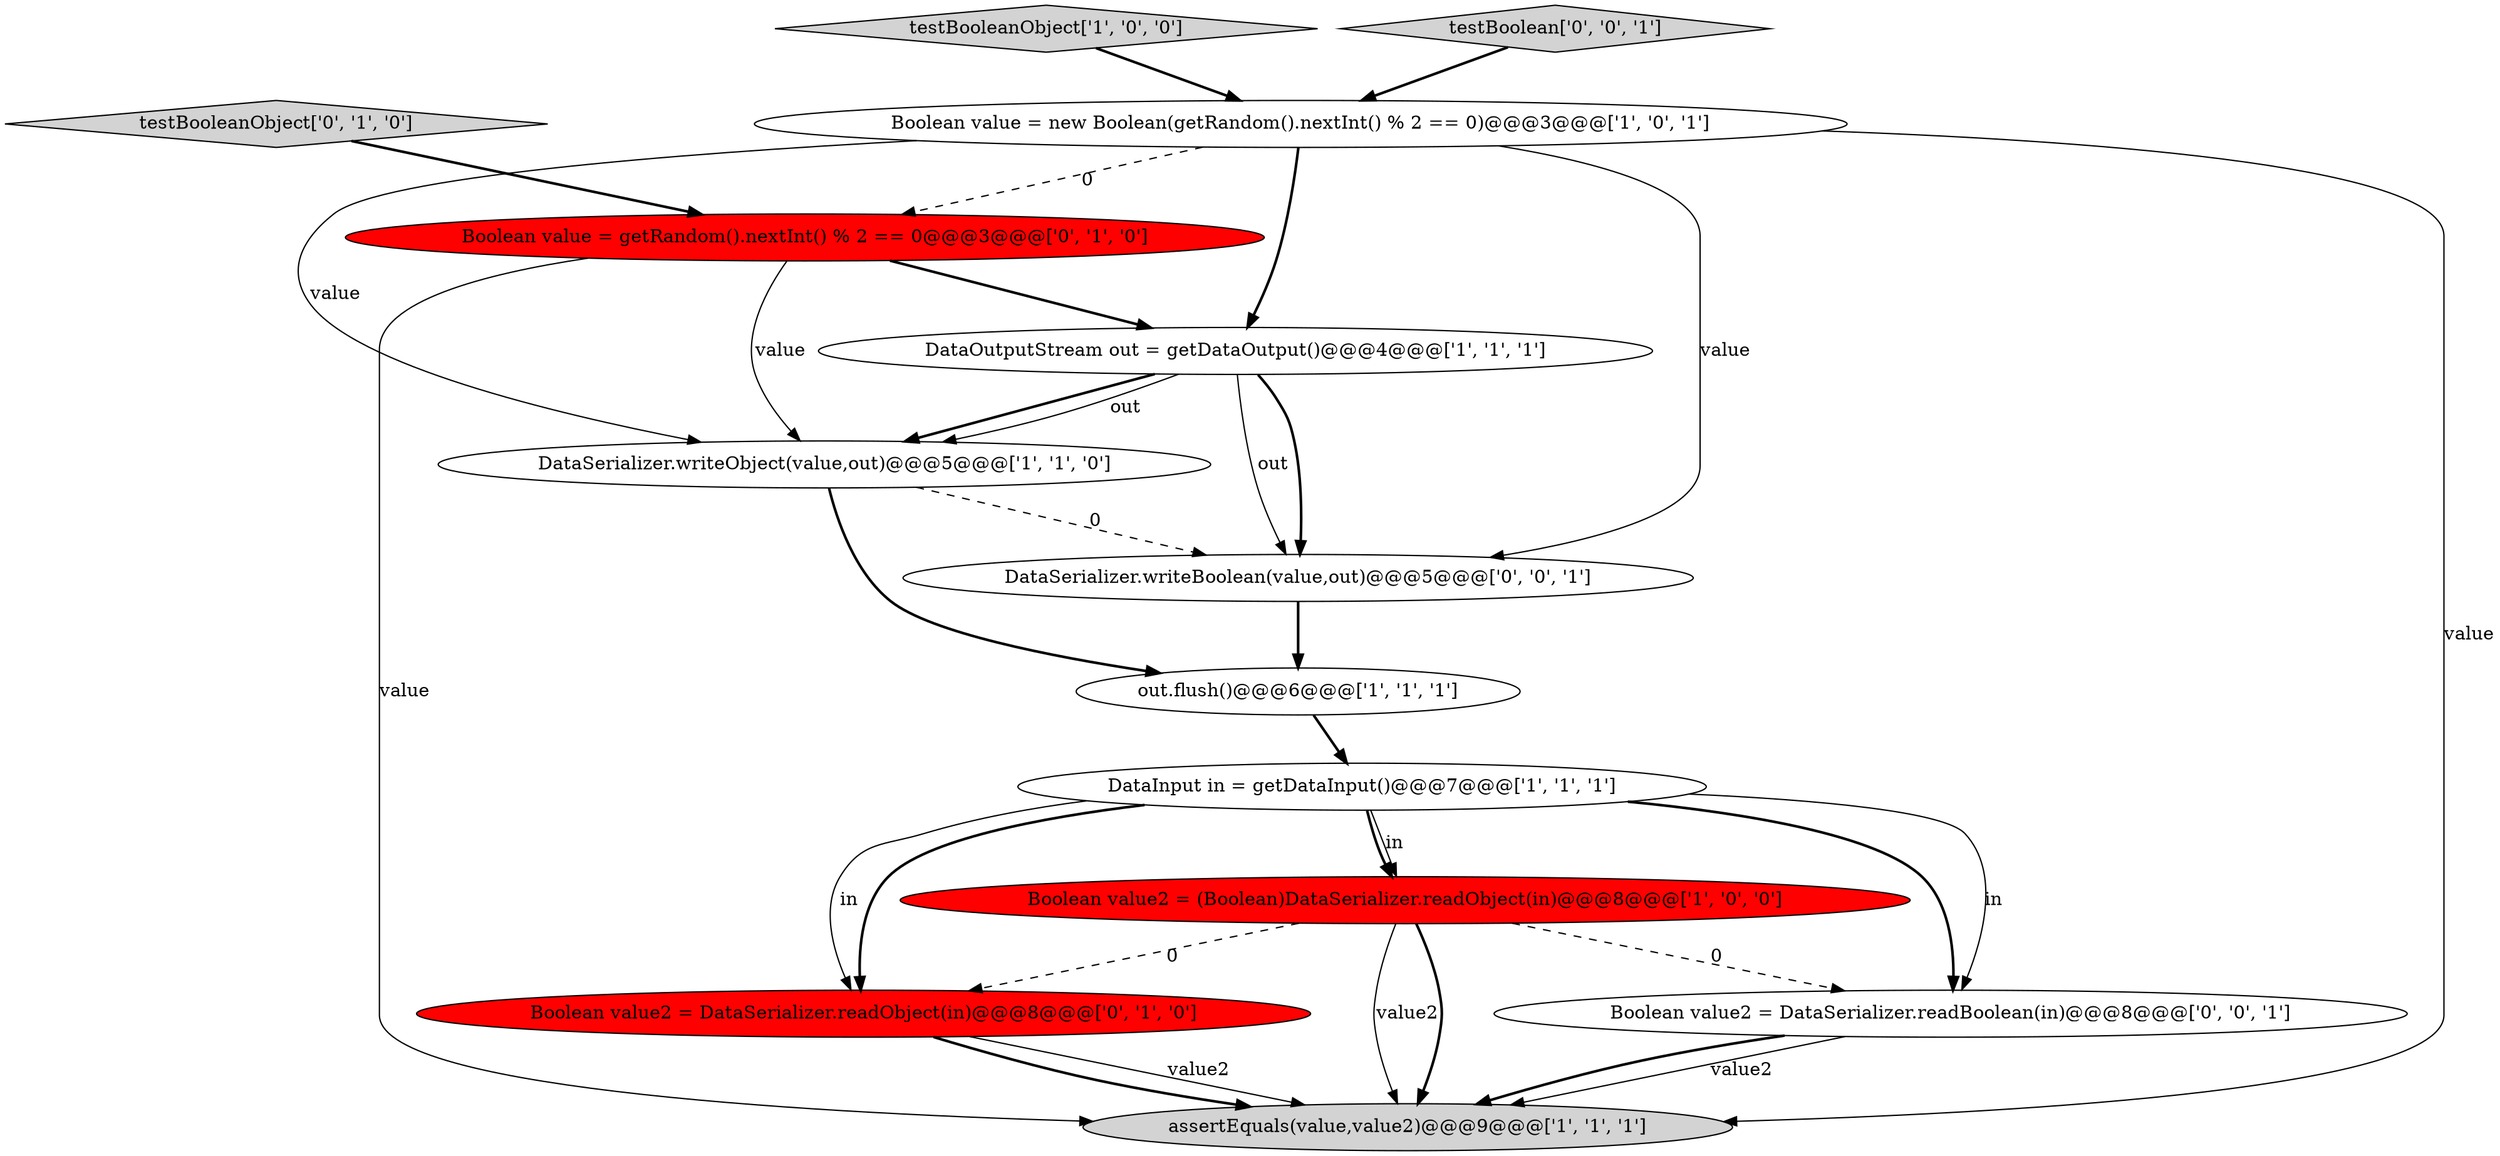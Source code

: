 digraph {
10 [style = filled, label = "testBooleanObject['0', '1', '0']", fillcolor = lightgray, shape = diamond image = "AAA0AAABBB2BBB"];
13 [style = filled, label = "DataSerializer.writeBoolean(value,out)@@@5@@@['0', '0', '1']", fillcolor = white, shape = ellipse image = "AAA0AAABBB3BBB"];
11 [style = filled, label = "Boolean value2 = DataSerializer.readBoolean(in)@@@8@@@['0', '0', '1']", fillcolor = white, shape = ellipse image = "AAA0AAABBB3BBB"];
9 [style = filled, label = "Boolean value = getRandom().nextInt() % 2 == 0@@@3@@@['0', '1', '0']", fillcolor = red, shape = ellipse image = "AAA1AAABBB2BBB"];
2 [style = filled, label = "DataSerializer.writeObject(value,out)@@@5@@@['1', '1', '0']", fillcolor = white, shape = ellipse image = "AAA0AAABBB1BBB"];
7 [style = filled, label = "Boolean value2 = (Boolean)DataSerializer.readObject(in)@@@8@@@['1', '0', '0']", fillcolor = red, shape = ellipse image = "AAA1AAABBB1BBB"];
3 [style = filled, label = "testBooleanObject['1', '0', '0']", fillcolor = lightgray, shape = diamond image = "AAA0AAABBB1BBB"];
6 [style = filled, label = "assertEquals(value,value2)@@@9@@@['1', '1', '1']", fillcolor = lightgray, shape = ellipse image = "AAA0AAABBB1BBB"];
8 [style = filled, label = "Boolean value2 = DataSerializer.readObject(in)@@@8@@@['0', '1', '0']", fillcolor = red, shape = ellipse image = "AAA1AAABBB2BBB"];
12 [style = filled, label = "testBoolean['0', '0', '1']", fillcolor = lightgray, shape = diamond image = "AAA0AAABBB3BBB"];
5 [style = filled, label = "Boolean value = new Boolean(getRandom().nextInt() % 2 == 0)@@@3@@@['1', '0', '1']", fillcolor = white, shape = ellipse image = "AAA0AAABBB1BBB"];
4 [style = filled, label = "out.flush()@@@6@@@['1', '1', '1']", fillcolor = white, shape = ellipse image = "AAA0AAABBB1BBB"];
1 [style = filled, label = "DataInput in = getDataInput()@@@7@@@['1', '1', '1']", fillcolor = white, shape = ellipse image = "AAA0AAABBB1BBB"];
0 [style = filled, label = "DataOutputStream out = getDataOutput()@@@4@@@['1', '1', '1']", fillcolor = white, shape = ellipse image = "AAA0AAABBB1BBB"];
1->8 [style = bold, label=""];
9->0 [style = bold, label=""];
0->13 [style = bold, label=""];
12->5 [style = bold, label=""];
11->6 [style = solid, label="value2"];
0->13 [style = solid, label="out"];
11->6 [style = bold, label=""];
0->2 [style = bold, label=""];
8->6 [style = solid, label="value2"];
1->11 [style = solid, label="in"];
7->6 [style = solid, label="value2"];
7->8 [style = dashed, label="0"];
7->11 [style = dashed, label="0"];
5->6 [style = solid, label="value"];
5->9 [style = dashed, label="0"];
8->6 [style = bold, label=""];
5->13 [style = solid, label="value"];
2->4 [style = bold, label=""];
1->7 [style = bold, label=""];
1->11 [style = bold, label=""];
3->5 [style = bold, label=""];
5->2 [style = solid, label="value"];
1->7 [style = solid, label="in"];
5->0 [style = bold, label=""];
2->13 [style = dashed, label="0"];
7->6 [style = bold, label=""];
4->1 [style = bold, label=""];
10->9 [style = bold, label=""];
1->8 [style = solid, label="in"];
9->6 [style = solid, label="value"];
9->2 [style = solid, label="value"];
0->2 [style = solid, label="out"];
13->4 [style = bold, label=""];
}
